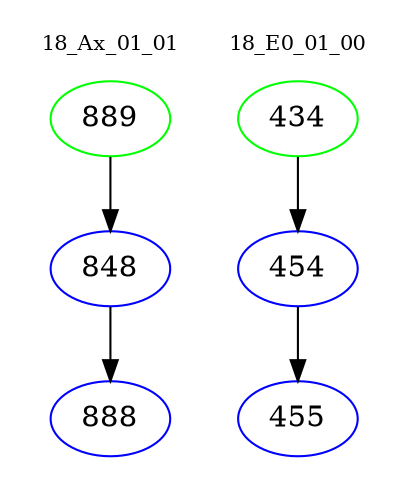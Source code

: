 digraph{
subgraph cluster_0 {
color = white
label = "18_Ax_01_01";
fontsize=10;
T0_889 [label="889", color="green"]
T0_889 -> T0_848 [color="black"]
T0_848 [label="848", color="blue"]
T0_848 -> T0_888 [color="black"]
T0_888 [label="888", color="blue"]
}
subgraph cluster_1 {
color = white
label = "18_E0_01_00";
fontsize=10;
T1_434 [label="434", color="green"]
T1_434 -> T1_454 [color="black"]
T1_454 [label="454", color="blue"]
T1_454 -> T1_455 [color="black"]
T1_455 [label="455", color="blue"]
}
}
